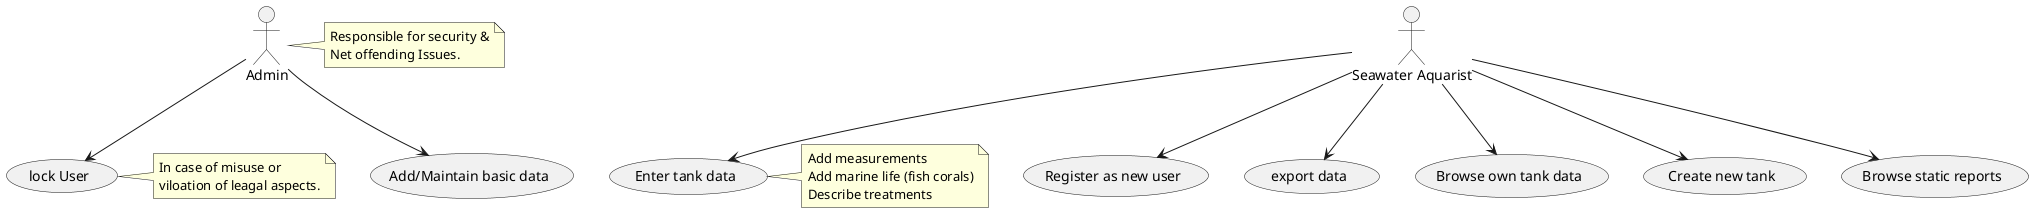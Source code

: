 @startuml
' Actors
:Seawater Aquarist: as User
:Admin: as Admin


note right of Admin
Responsible for security &
Net offending Issues.
end note


' Use Cases
(Register as new user) as (Reg)
(export data) as (export)
(Browse own tank data) as (listData)
(Create new tank) as (addTank)
(Enter tank data) as (maintainTank)
(Browse static reports) as (reports)

(lock User) as (lock)
(Add/Maintain basic data) as (admin)

' Uses
User --> (Reg)
User --> (export)
User --> (listData)
User --> (addTank)
User --> (maintainTank)
User --> (reports)

Admin --> (lock)
Admin --> (admin)

note right of (lock)
In case of misuse or
viloation of leagal aspects.
end note

note right of (maintainTank)
Add measurements
Add marine life (fish corals)
Describe treatments
end note

' note "This note is connected\nto several objects." as N2
' (Start) .. N2
' N2 .. (Use)
@enduml